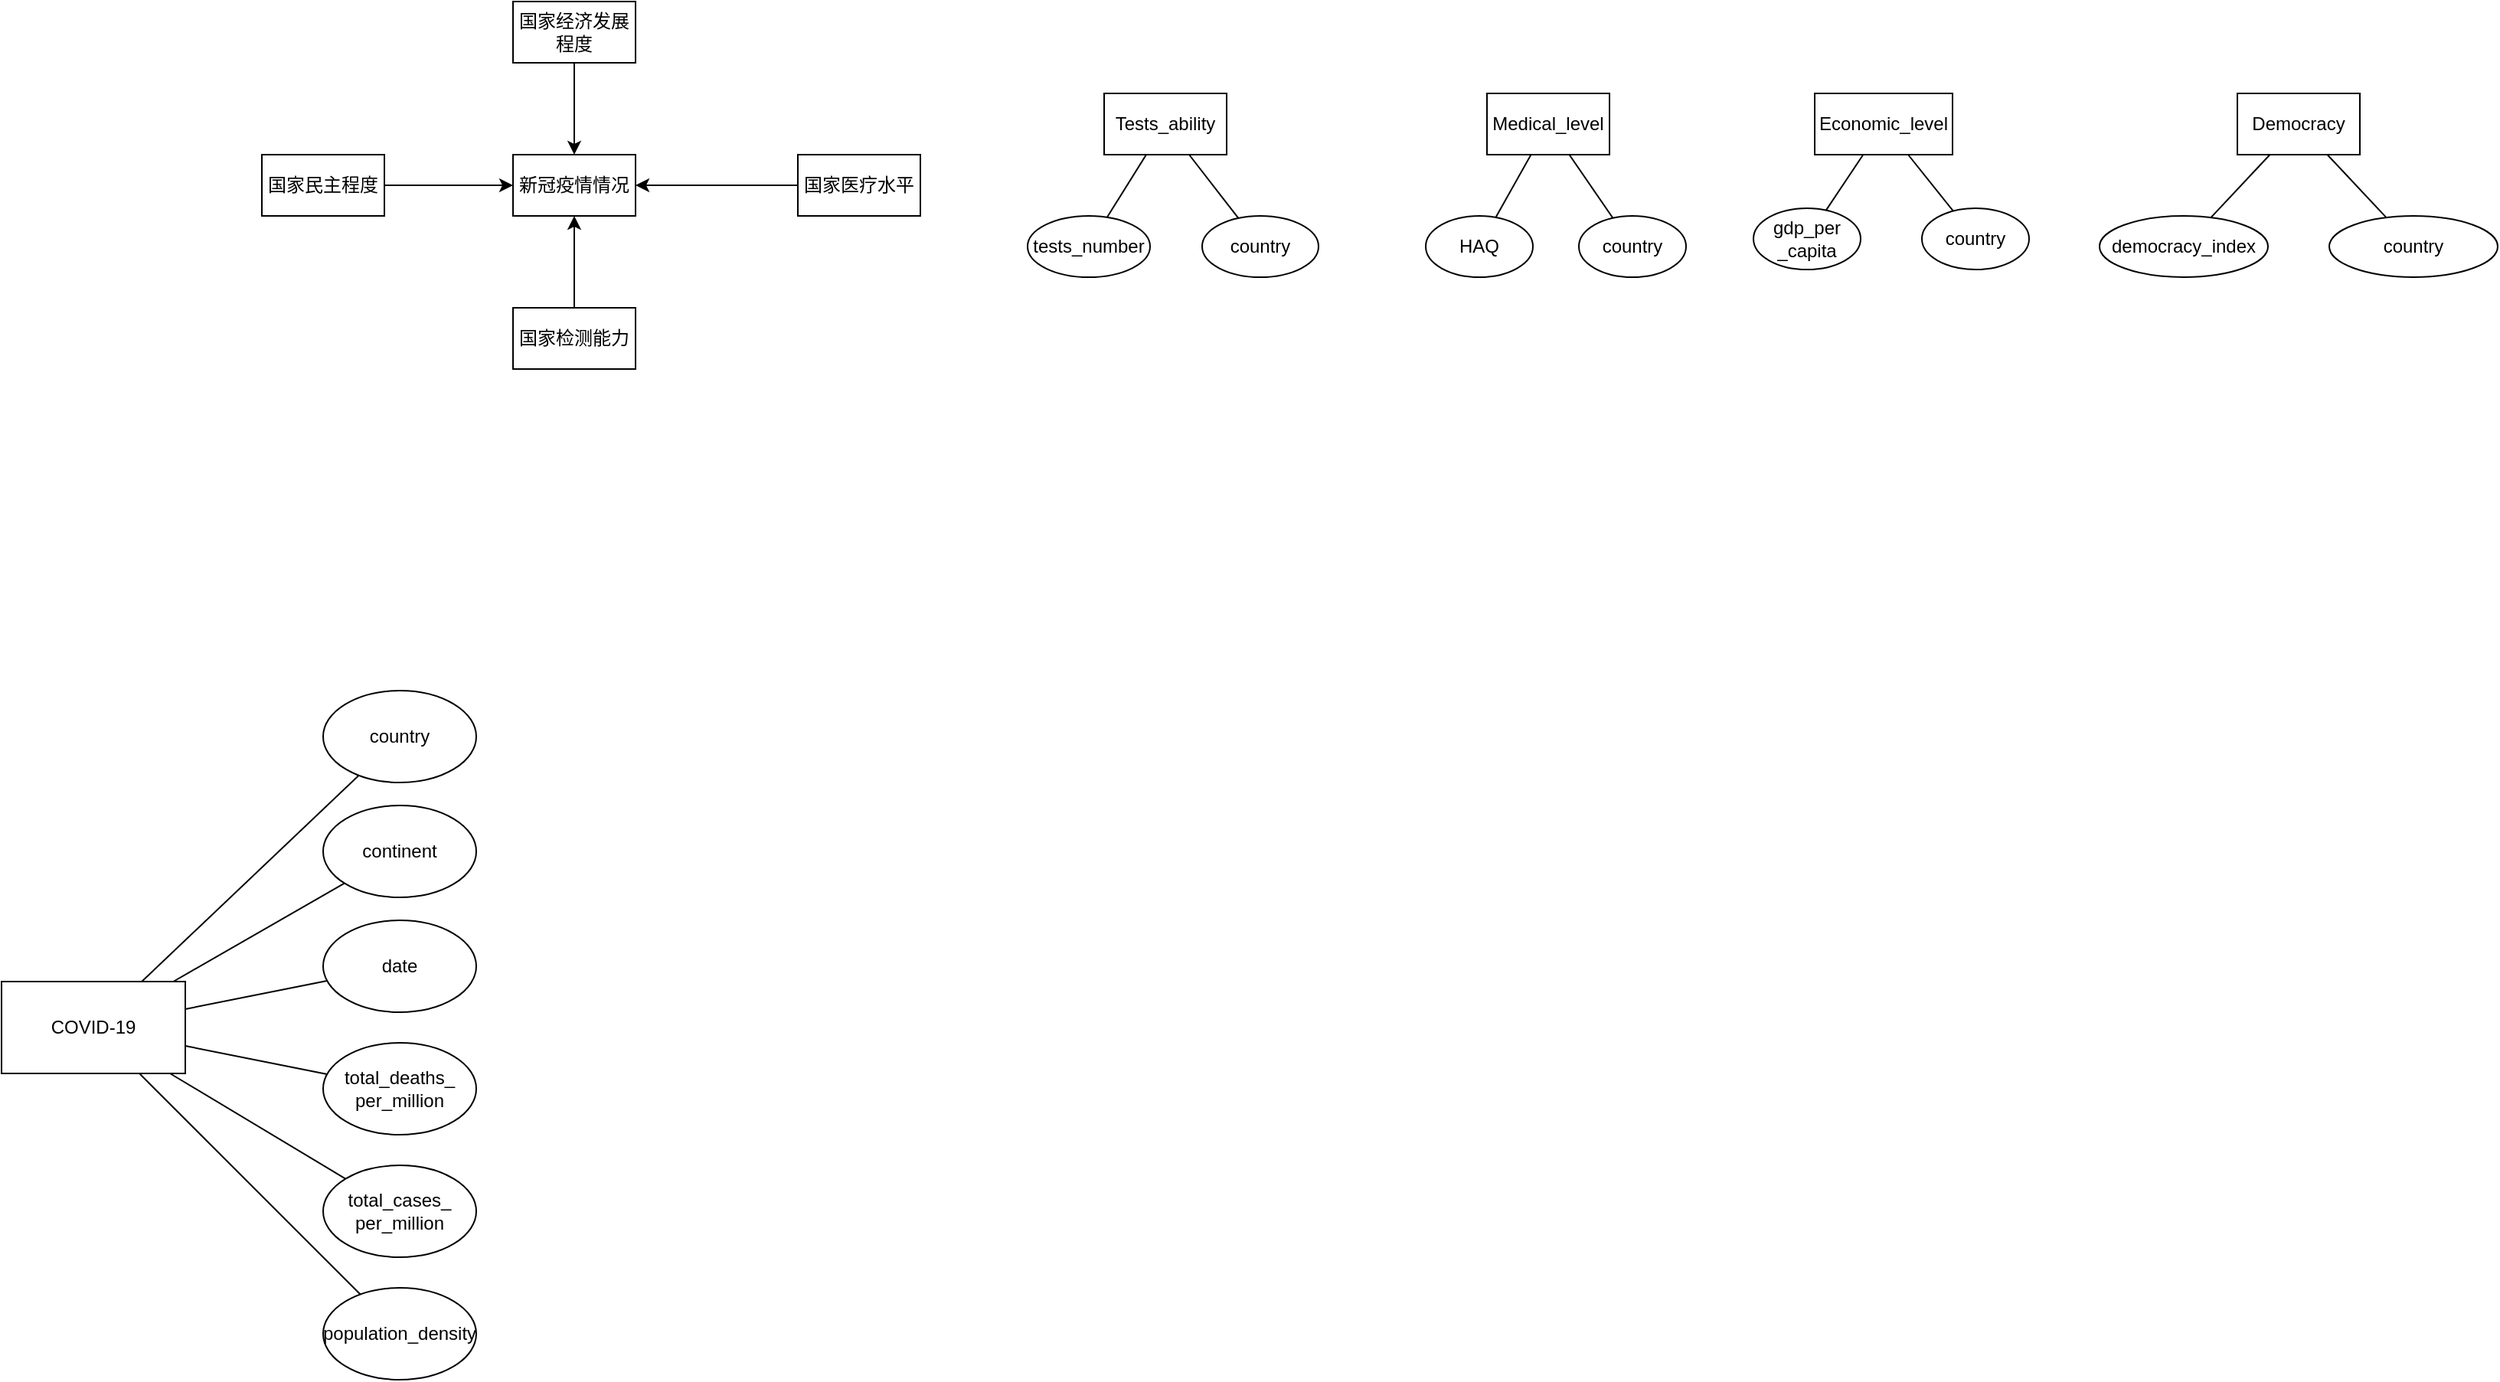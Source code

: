 <mxfile version="13.10.0" type="github">
  <diagram id="Pme9fIOPrRiLOFCRXLsO" name="Page-1">
    <mxGraphModel dx="1038" dy="587" grid="1" gridSize="10" guides="1" tooltips="1" connect="1" arrows="1" fold="1" page="1" pageScale="1" pageWidth="827" pageHeight="1169" math="0" shadow="0">
      <root>
        <mxCell id="0" />
        <mxCell id="1" parent="0" />
        <mxCell id="bKF1onNrk28GbELkqHRm-1" value="新冠疫情情况" style="rounded=0;whiteSpace=wrap;html=1;" vertex="1" parent="1">
          <mxGeometry x="374" y="130" width="80" height="40" as="geometry" />
        </mxCell>
        <mxCell id="bKF1onNrk28GbELkqHRm-8" style="edgeStyle=orthogonalEdgeStyle;rounded=0;orthogonalLoop=1;jettySize=auto;html=1;" edge="1" parent="1" source="bKF1onNrk28GbELkqHRm-3" target="bKF1onNrk28GbELkqHRm-1">
          <mxGeometry relative="1" as="geometry" />
        </mxCell>
        <mxCell id="bKF1onNrk28GbELkqHRm-3" value="国家民主程度" style="rounded=0;whiteSpace=wrap;html=1;" vertex="1" parent="1">
          <mxGeometry x="210" y="130" width="80" height="40" as="geometry" />
        </mxCell>
        <mxCell id="bKF1onNrk28GbELkqHRm-11" style="edgeStyle=orthogonalEdgeStyle;rounded=0;orthogonalLoop=1;jettySize=auto;html=1;" edge="1" parent="1" source="bKF1onNrk28GbELkqHRm-4" target="bKF1onNrk28GbELkqHRm-1">
          <mxGeometry relative="1" as="geometry" />
        </mxCell>
        <mxCell id="bKF1onNrk28GbELkqHRm-4" value="国家医疗水平" style="rounded=0;whiteSpace=wrap;html=1;" vertex="1" parent="1">
          <mxGeometry x="560" y="130" width="80" height="40" as="geometry" />
        </mxCell>
        <mxCell id="bKF1onNrk28GbELkqHRm-33" style="edgeStyle=none;rounded=0;orthogonalLoop=1;jettySize=auto;html=1;endArrow=classic;endFill=1;" edge="1" parent="1" source="bKF1onNrk28GbELkqHRm-7" target="bKF1onNrk28GbELkqHRm-1">
          <mxGeometry relative="1" as="geometry" />
        </mxCell>
        <mxCell id="bKF1onNrk28GbELkqHRm-7" value="国家检测能力" style="rounded=0;whiteSpace=wrap;html=1;" vertex="1" parent="1">
          <mxGeometry x="374" y="230" width="80" height="40" as="geometry" />
        </mxCell>
        <mxCell id="bKF1onNrk28GbELkqHRm-13" style="edgeStyle=orthogonalEdgeStyle;rounded=0;orthogonalLoop=1;jettySize=auto;html=1;" edge="1" parent="1" source="bKF1onNrk28GbELkqHRm-12" target="bKF1onNrk28GbELkqHRm-1">
          <mxGeometry relative="1" as="geometry" />
        </mxCell>
        <mxCell id="bKF1onNrk28GbELkqHRm-12" value="国家经济发展程度" style="rounded=0;whiteSpace=wrap;html=1;" vertex="1" parent="1">
          <mxGeometry x="374" y="30" width="80" height="40" as="geometry" />
        </mxCell>
        <mxCell id="bKF1onNrk28GbELkqHRm-21" style="rounded=0;orthogonalLoop=1;jettySize=auto;html=1;endArrow=none;endFill=0;" edge="1" parent="1" source="bKF1onNrk28GbELkqHRm-14" target="bKF1onNrk28GbELkqHRm-16">
          <mxGeometry relative="1" as="geometry" />
        </mxCell>
        <mxCell id="bKF1onNrk28GbELkqHRm-22" style="rounded=0;orthogonalLoop=1;jettySize=auto;html=1;endArrow=none;endFill=0;" edge="1" parent="1" source="bKF1onNrk28GbELkqHRm-14" target="bKF1onNrk28GbELkqHRm-18">
          <mxGeometry relative="1" as="geometry" />
        </mxCell>
        <mxCell id="bKF1onNrk28GbELkqHRm-14" value="Democracy" style="rounded=0;whiteSpace=wrap;html=1;" vertex="1" parent="1">
          <mxGeometry x="1500" y="90" width="80" height="40" as="geometry" />
        </mxCell>
        <mxCell id="bKF1onNrk28GbELkqHRm-16" value="country" style="ellipse;whiteSpace=wrap;html=1;" vertex="1" parent="1">
          <mxGeometry x="1560" y="170" width="110" height="40" as="geometry" />
        </mxCell>
        <mxCell id="bKF1onNrk28GbELkqHRm-18" value="democracy_index" style="ellipse;whiteSpace=wrap;html=1;" vertex="1" parent="1">
          <mxGeometry x="1410" y="170" width="110" height="40" as="geometry" />
        </mxCell>
        <mxCell id="bKF1onNrk28GbELkqHRm-26" style="edgeStyle=none;rounded=0;orthogonalLoop=1;jettySize=auto;html=1;endArrow=none;endFill=0;" edge="1" parent="1" source="bKF1onNrk28GbELkqHRm-23" target="bKF1onNrk28GbELkqHRm-25">
          <mxGeometry relative="1" as="geometry" />
        </mxCell>
        <mxCell id="bKF1onNrk28GbELkqHRm-27" style="edgeStyle=none;rounded=0;orthogonalLoop=1;jettySize=auto;html=1;endArrow=none;endFill=0;" edge="1" parent="1" source="bKF1onNrk28GbELkqHRm-23" target="bKF1onNrk28GbELkqHRm-24">
          <mxGeometry relative="1" as="geometry" />
        </mxCell>
        <mxCell id="bKF1onNrk28GbELkqHRm-23" value="Tests_ability" style="rounded=0;whiteSpace=wrap;html=1;" vertex="1" parent="1">
          <mxGeometry x="760" y="90" width="80" height="40" as="geometry" />
        </mxCell>
        <mxCell id="bKF1onNrk28GbELkqHRm-24" value="country" style="ellipse;whiteSpace=wrap;html=1;" vertex="1" parent="1">
          <mxGeometry x="824" y="170" width="76" height="40" as="geometry" />
        </mxCell>
        <mxCell id="bKF1onNrk28GbELkqHRm-25" value="tests_number" style="ellipse;whiteSpace=wrap;html=1;" vertex="1" parent="1">
          <mxGeometry x="710" y="170" width="80" height="40" as="geometry" />
        </mxCell>
        <mxCell id="bKF1onNrk28GbELkqHRm-31" style="edgeStyle=none;rounded=0;orthogonalLoop=1;jettySize=auto;html=1;endArrow=none;endFill=0;" edge="1" parent="1" source="bKF1onNrk28GbELkqHRm-28" target="bKF1onNrk28GbELkqHRm-30">
          <mxGeometry relative="1" as="geometry" />
        </mxCell>
        <mxCell id="bKF1onNrk28GbELkqHRm-32" style="edgeStyle=none;rounded=0;orthogonalLoop=1;jettySize=auto;html=1;endArrow=none;endFill=0;" edge="1" parent="1" source="bKF1onNrk28GbELkqHRm-28" target="bKF1onNrk28GbELkqHRm-29">
          <mxGeometry relative="1" as="geometry" />
        </mxCell>
        <mxCell id="bKF1onNrk28GbELkqHRm-28" value="Medical_level" style="rounded=0;whiteSpace=wrap;html=1;" vertex="1" parent="1">
          <mxGeometry x="1010" y="90" width="80" height="40" as="geometry" />
        </mxCell>
        <mxCell id="bKF1onNrk28GbELkqHRm-29" value="country" style="ellipse;whiteSpace=wrap;html=1;" vertex="1" parent="1">
          <mxGeometry x="1070" y="170" width="70" height="40" as="geometry" />
        </mxCell>
        <mxCell id="bKF1onNrk28GbELkqHRm-30" value="HAQ" style="ellipse;whiteSpace=wrap;html=1;" vertex="1" parent="1">
          <mxGeometry x="970" y="170" width="70" height="40" as="geometry" />
        </mxCell>
        <mxCell id="bKF1onNrk28GbELkqHRm-38" style="edgeStyle=none;rounded=0;orthogonalLoop=1;jettySize=auto;html=1;endArrow=none;endFill=0;" edge="1" parent="1" source="bKF1onNrk28GbELkqHRm-34" target="bKF1onNrk28GbELkqHRm-36">
          <mxGeometry relative="1" as="geometry" />
        </mxCell>
        <mxCell id="bKF1onNrk28GbELkqHRm-34" value="Economic_level" style="rounded=0;whiteSpace=wrap;html=1;" vertex="1" parent="1">
          <mxGeometry x="1224" y="90" width="90" height="40" as="geometry" />
        </mxCell>
        <mxCell id="bKF1onNrk28GbELkqHRm-37" style="edgeStyle=none;rounded=0;orthogonalLoop=1;jettySize=auto;html=1;endArrow=none;endFill=0;" edge="1" parent="1" source="bKF1onNrk28GbELkqHRm-35" target="bKF1onNrk28GbELkqHRm-34">
          <mxGeometry relative="1" as="geometry" />
        </mxCell>
        <mxCell id="bKF1onNrk28GbELkqHRm-35" value="&lt;div&gt;gdp_per&lt;/div&gt;&lt;div&gt;_capita&lt;/div&gt;" style="ellipse;whiteSpace=wrap;html=1;" vertex="1" parent="1">
          <mxGeometry x="1184" y="165" width="70" height="40" as="geometry" />
        </mxCell>
        <mxCell id="bKF1onNrk28GbELkqHRm-36" value="country" style="ellipse;whiteSpace=wrap;html=1;" vertex="1" parent="1">
          <mxGeometry x="1294" y="165" width="70" height="40" as="geometry" />
        </mxCell>
        <mxCell id="bKF1onNrk28GbELkqHRm-52" style="edgeStyle=none;rounded=0;orthogonalLoop=1;jettySize=auto;html=1;endArrow=none;endFill=0;" edge="1" parent="1" source="bKF1onNrk28GbELkqHRm-43" target="bKF1onNrk28GbELkqHRm-44">
          <mxGeometry relative="1" as="geometry" />
        </mxCell>
        <mxCell id="bKF1onNrk28GbELkqHRm-53" style="edgeStyle=none;rounded=0;orthogonalLoop=1;jettySize=auto;html=1;endArrow=none;endFill=0;" edge="1" parent="1" source="bKF1onNrk28GbELkqHRm-43" target="bKF1onNrk28GbELkqHRm-49">
          <mxGeometry relative="1" as="geometry" />
        </mxCell>
        <mxCell id="bKF1onNrk28GbELkqHRm-54" style="edgeStyle=none;rounded=0;orthogonalLoop=1;jettySize=auto;html=1;endArrow=none;endFill=0;" edge="1" parent="1" source="bKF1onNrk28GbELkqHRm-43" target="bKF1onNrk28GbELkqHRm-46">
          <mxGeometry relative="1" as="geometry" />
        </mxCell>
        <mxCell id="bKF1onNrk28GbELkqHRm-55" style="edgeStyle=none;rounded=0;orthogonalLoop=1;jettySize=auto;html=1;endArrow=none;endFill=0;" edge="1" parent="1" source="bKF1onNrk28GbELkqHRm-43" target="bKF1onNrk28GbELkqHRm-47">
          <mxGeometry relative="1" as="geometry" />
        </mxCell>
        <mxCell id="bKF1onNrk28GbELkqHRm-56" style="edgeStyle=none;rounded=0;orthogonalLoop=1;jettySize=auto;html=1;endArrow=none;endFill=0;" edge="1" parent="1" source="bKF1onNrk28GbELkqHRm-43" target="bKF1onNrk28GbELkqHRm-50">
          <mxGeometry relative="1" as="geometry" />
        </mxCell>
        <mxCell id="bKF1onNrk28GbELkqHRm-57" style="edgeStyle=none;rounded=0;orthogonalLoop=1;jettySize=auto;html=1;endArrow=none;endFill=0;" edge="1" parent="1" source="bKF1onNrk28GbELkqHRm-43" target="bKF1onNrk28GbELkqHRm-51">
          <mxGeometry relative="1" as="geometry" />
        </mxCell>
        <mxCell id="bKF1onNrk28GbELkqHRm-43" value="COVID-19" style="rounded=0;whiteSpace=wrap;html=1;" vertex="1" parent="1">
          <mxGeometry x="40" y="670" width="120" height="60" as="geometry" />
        </mxCell>
        <mxCell id="bKF1onNrk28GbELkqHRm-44" value="country" style="ellipse;whiteSpace=wrap;html=1;" vertex="1" parent="1">
          <mxGeometry x="250" y="480" width="100" height="60" as="geometry" />
        </mxCell>
        <mxCell id="bKF1onNrk28GbELkqHRm-46" value="date" style="ellipse;whiteSpace=wrap;html=1;" vertex="1" parent="1">
          <mxGeometry x="250" y="630" width="100" height="60" as="geometry" />
        </mxCell>
        <mxCell id="bKF1onNrk28GbELkqHRm-47" value="&lt;div&gt;total_deaths_&lt;/div&gt;&lt;div&gt;per_million&lt;/div&gt;" style="ellipse;whiteSpace=wrap;html=1;" vertex="1" parent="1">
          <mxGeometry x="250" y="710" width="100" height="60" as="geometry" />
        </mxCell>
        <mxCell id="bKF1onNrk28GbELkqHRm-49" value="continent" style="ellipse;whiteSpace=wrap;html=1;" vertex="1" parent="1">
          <mxGeometry x="250" y="555" width="100" height="60" as="geometry" />
        </mxCell>
        <mxCell id="bKF1onNrk28GbELkqHRm-50" value="&lt;div&gt;total_cases_&lt;/div&gt;&lt;div&gt;per_million&lt;/div&gt;" style="ellipse;whiteSpace=wrap;html=1;" vertex="1" parent="1">
          <mxGeometry x="250" y="790" width="100" height="60" as="geometry" />
        </mxCell>
        <mxCell id="bKF1onNrk28GbELkqHRm-51" value="population_density" style="ellipse;whiteSpace=wrap;html=1;" vertex="1" parent="1">
          <mxGeometry x="250" y="870" width="100" height="60" as="geometry" />
        </mxCell>
      </root>
    </mxGraphModel>
  </diagram>
</mxfile>
